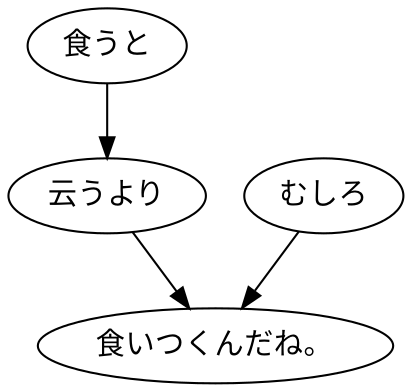 digraph graph7810 {
	node0 [label="食うと"];
	node1 [label="云うより"];
	node2 [label="むしろ"];
	node3 [label="食いつくんだね。"];
	node0 -> node1;
	node1 -> node3;
	node2 -> node3;
}
